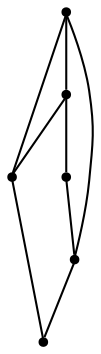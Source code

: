 graph {
  node [shape=point,comment="{\"directed\":false,\"doi\":\"10.1007/3-540-36151-0_15\",\"figure\":\"4 (2)\"}"]

  v0 [pos="1436.0947926839194,631.25512070126"]
  v1 [pos="1389.8072560628257,569.6510659323798"]
  v2 [pos="1011.9573275248212,777.2906965679592"]
  v3 [pos="1040.7926877339683,851.9865300920274"]
  v4 [pos="1102.7781168619792,550.0697798199124"]
  v5 [pos="1026.2760480244956,644.9156151877509"]

  v0 -- v3 [id="-1",pos="1436.0947926839194,631.25512070126 1451.9532850293112,662.1864174447887 1460.9041849772136,697.2612671885795 1460.9041849772136,734.4272004233466 1460.9041849772136,859.5230446921454 1359.4917297363281,960.9355317221747 1234.3958536783855,960.9355317221747 1152.3567389546674,960.9355317221747 1080.50354694481,917.3193766452736 1040.7926877339683,851.9865300920274"]
  v1 -- v0 [id="-2",pos="1389.8072560628257,569.6510659323798 1408.5290666705903,587.3073191972735 1424.238423820964,608.1217008778304 1436.0947926839194,631.25512070126"]
  v1 -- v4 [id="-3",pos="1389.8072560628257,569.6510659323798 1349.2501731700731,531.377156694396 1294.562297940701,507.91886912451844 1234.3958536783855,507.91886912451844 1185.308664665176,507.9188691245183 1139.8681314405048,523.5332201788722 1102.7781168619792,550.0697798199124"]
  v2 -- v5 [id="-4",pos="1011.9573275248212,777.2906965679592 1009.2808595336304,763.4279768101327 1007.8875223795574,749.0902851094711 1007.8875223795574,734.4272004233466 1007.8875223795574,702.630910758855 1014.4388528527995,672.3651240690656 1026.2760480244956,644.9156151877509"]
  v3 -- v2 [id="-5",pos="1040.7926877339683,851.9865300920274 1027.004986574978,829.4077711421121 1017.0960874910797,804.2061802826433 1011.9573275248212,777.2906965679592"]
  v5 -- v4 [id="-6",pos="1026.2760480244956,644.9156151877509 1042.7106604843927,606.7219793881159 1069.3563606615403,573.9650532550891 1102.7781168619792,550.0697798199124"]
  v3 -- v1 [id="-7",pos="1040.7926877339683,851.9865300920274 1249.13330078125,700.1812643475002 1249.13330078125,700.1812643475002 1249.13330078125,700.1812643475002 1389.8072560628257,569.6510659323798 1389.8072560628257,569.6510659323798 1389.8072560628257,569.6510659323798"]
  v5 -- v0 [id="-8",pos="1026.2760480244956,644.9156151877509 1220.9791819254558,782.0812251832749 1220.9791819254558,782.0812251832749 1220.9791819254558,782.0812251832749 1436.0947926839194,631.25512070126 1436.0947926839194,631.25512070126 1436.0947926839194,631.25512070126"]
}